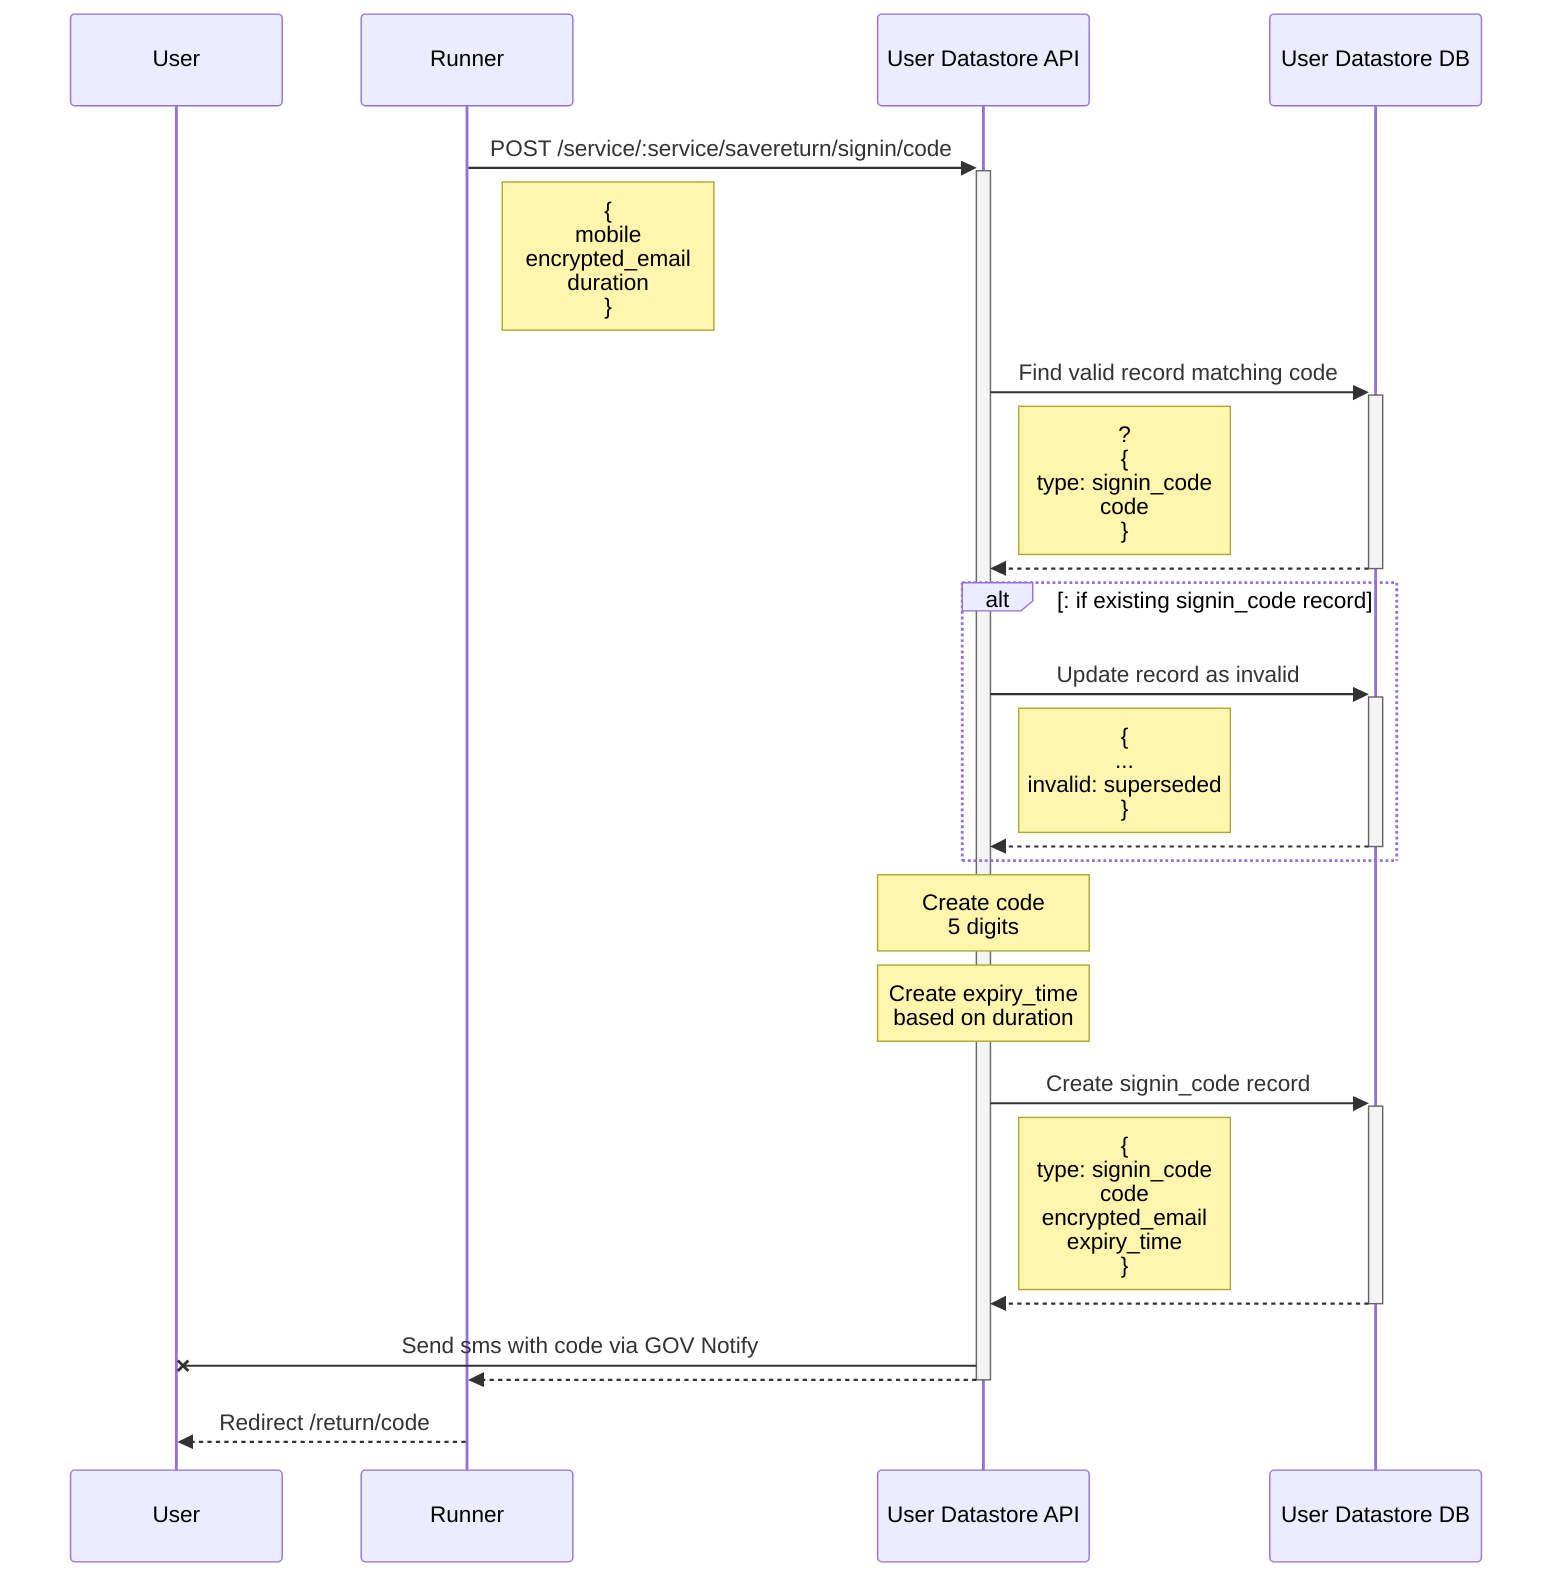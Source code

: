 sequenceDiagram

participant U as User

participant R as Runner

participant DS as User Datastore API

participant DB as User Datastore DB

R->>+DS: POST /service/:service/savereturn/signin/code

Note right of R: { <br>mobile<br>encrypted_email<br>duration<br> }

DS->>+DB: Find valid record matching code 

Note right of DS: ?<br>{<br>type: signin_code<br>code<br>}

DB-->>-DS: 

alt: if existing signin_code record

DS->>+DB: Update record as invalid 

Note right of DS: {<br>...<br>invalid: superseded<br>}

DB-->>-DS: 

end

Note over DS: Create  code<br>5 digits

Note over DS: Create expiry_time<br>based on duration

DS->>+DB: Create signin_code record

Note right of DS: { <br>type: signin_code<br>code<br>encrypted_email<br>expiry_time<br> }

DB-->>-DS: 

DS-XU: Send sms with code via GOV Notify 

DS-->>-R:   

R-->>U: Redirect /return/code